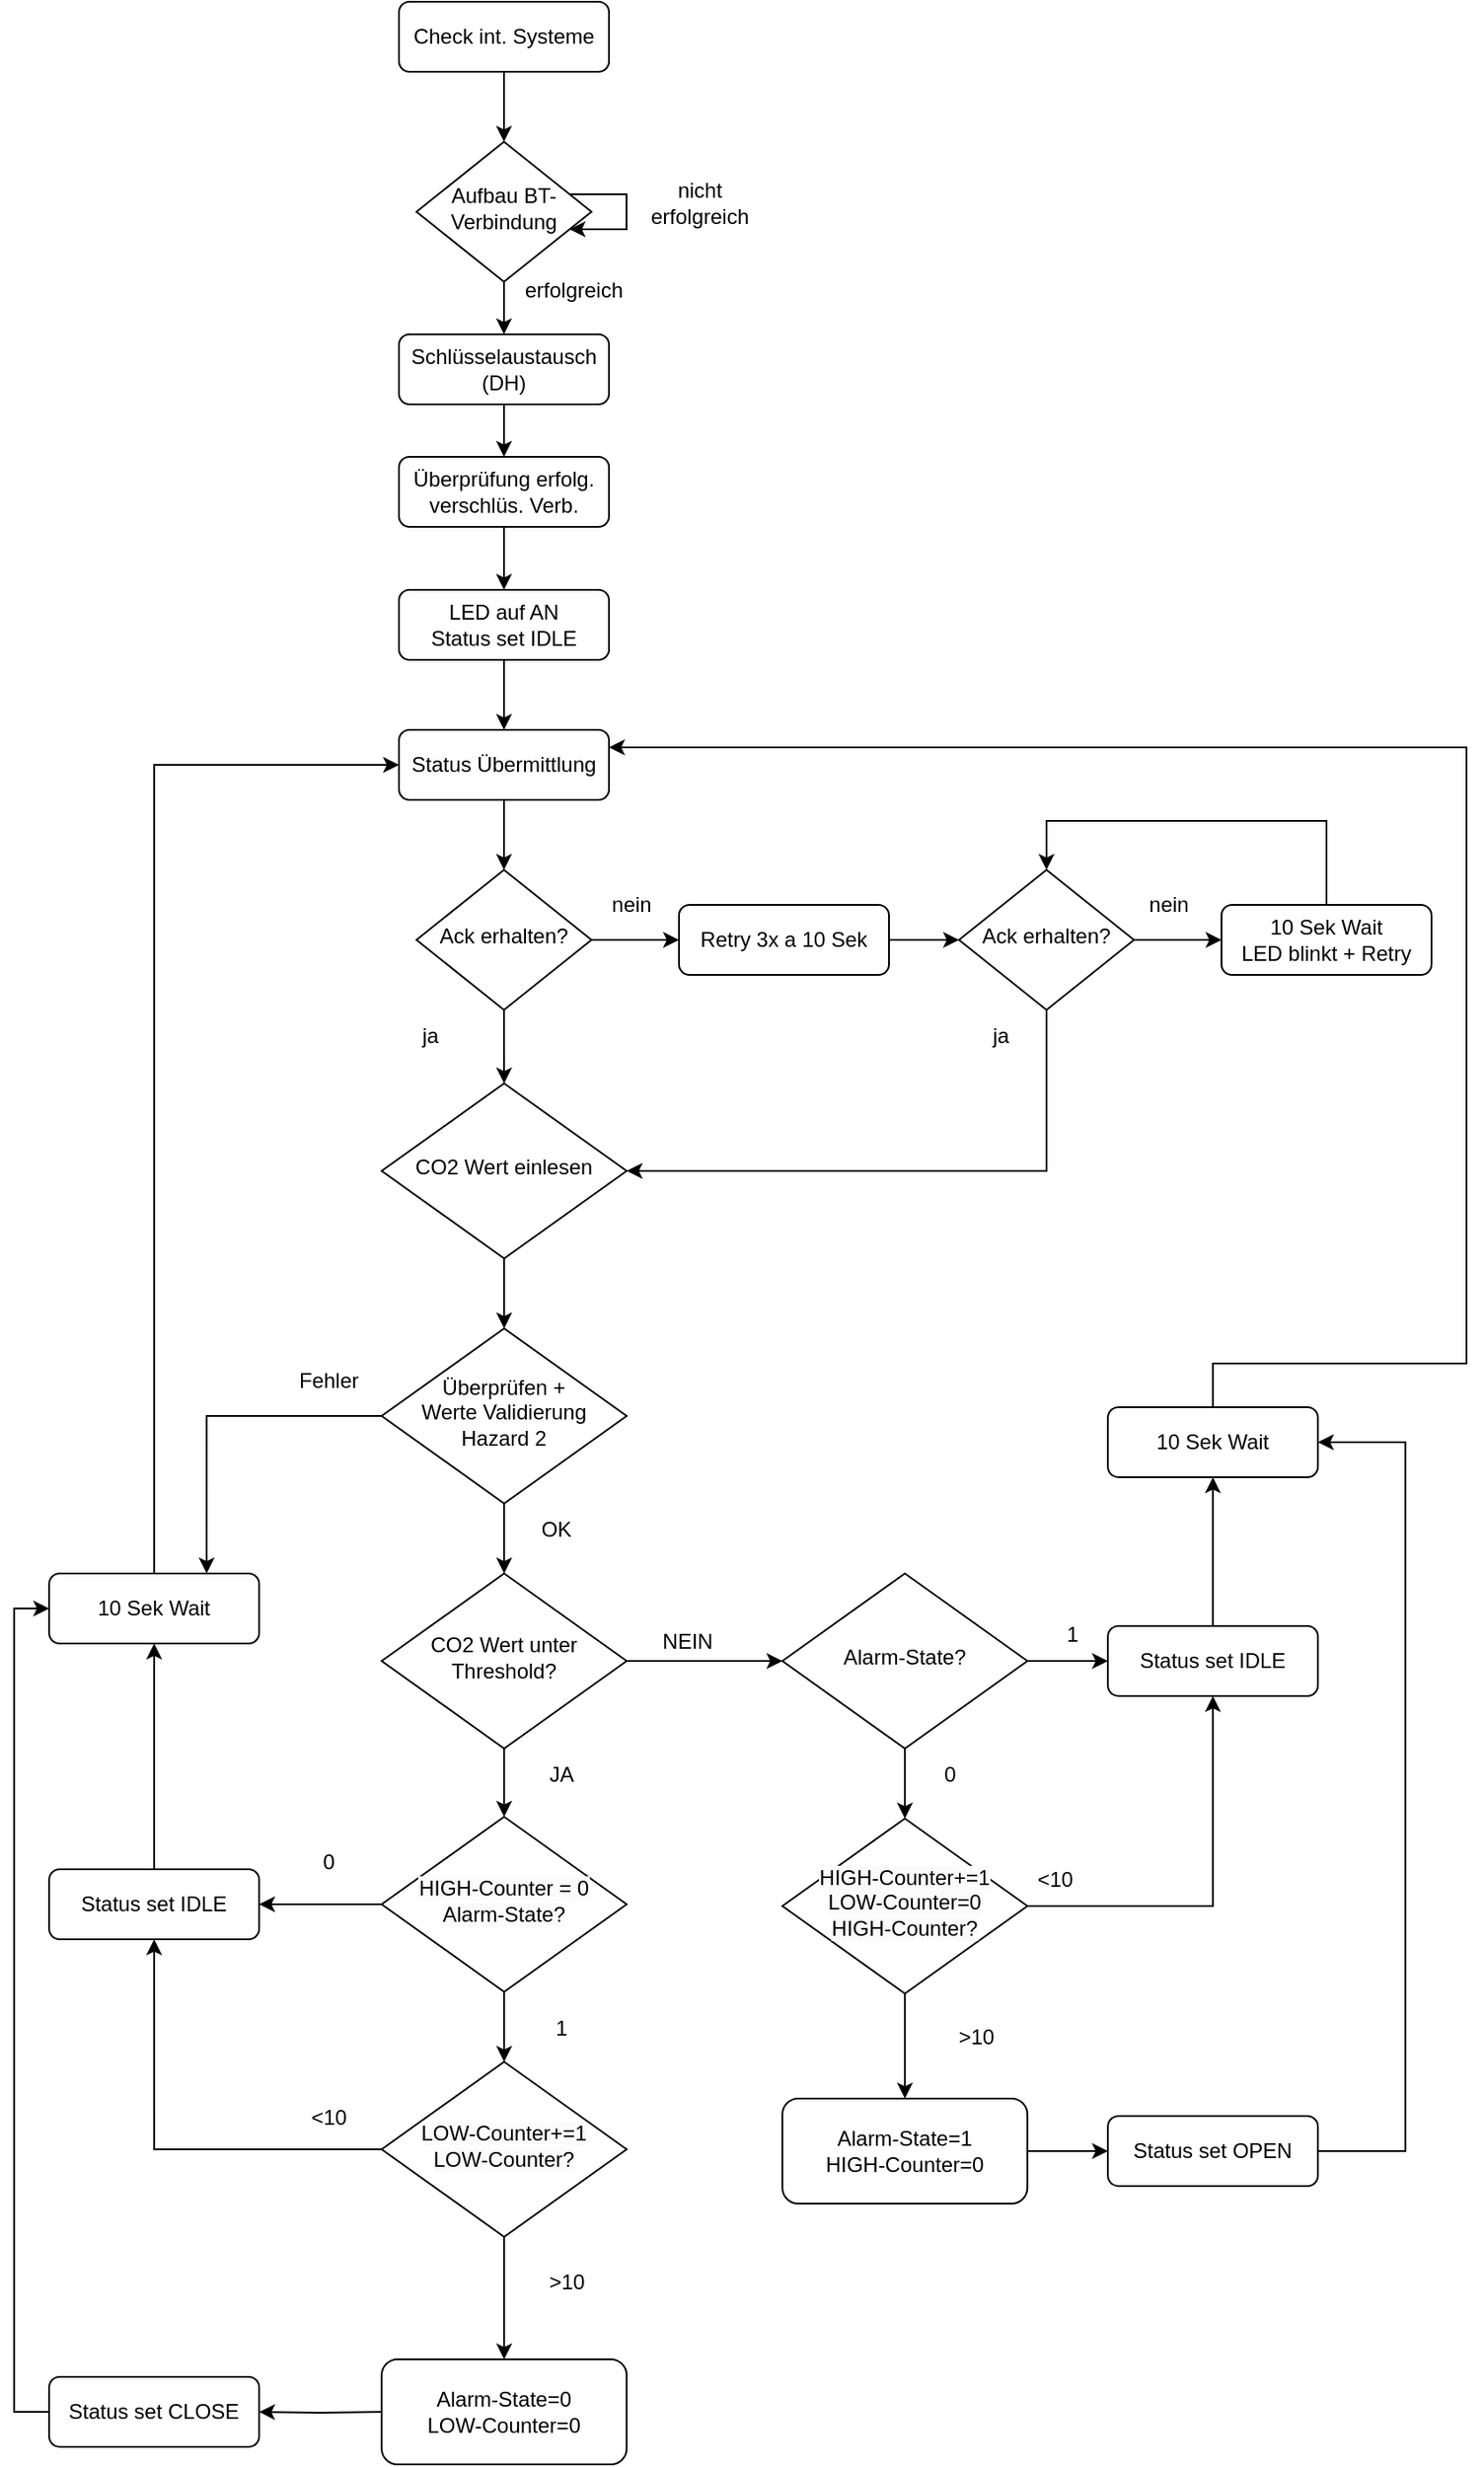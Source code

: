 <mxfile version="24.7.16">
  <diagram id="C5RBs43oDa-KdzZeNtuy" name="Page-1">
    <mxGraphModel dx="3217" dy="2412" grid="1" gridSize="10" guides="1" tooltips="1" connect="1" arrows="1" fold="1" page="1" pageScale="1" pageWidth="827" pageHeight="1169" math="0" shadow="0">
      <root>
        <mxCell id="WIyWlLk6GJQsqaUBKTNV-0" />
        <mxCell id="WIyWlLk6GJQsqaUBKTNV-1" parent="WIyWlLk6GJQsqaUBKTNV-0" />
        <mxCell id="ZAd-6QGFjv7Rye3IVCSr-4" style="edgeStyle=orthogonalEdgeStyle;rounded=0;orthogonalLoop=1;jettySize=auto;html=1;entryX=0.5;entryY=0;entryDx=0;entryDy=0;" parent="WIyWlLk6GJQsqaUBKTNV-1" source="ZAd-6QGFjv7Rye3IVCSr-0" target="ZAd-6QGFjv7Rye3IVCSr-2" edge="1">
          <mxGeometry relative="1" as="geometry" />
        </mxCell>
        <mxCell id="ZAd-6QGFjv7Rye3IVCSr-0" value="Check int. Systeme" style="rounded=1;whiteSpace=wrap;html=1;fontSize=12;glass=0;strokeWidth=1;shadow=0;" parent="WIyWlLk6GJQsqaUBKTNV-1" vertex="1">
          <mxGeometry x="160" y="-78" width="120" height="40" as="geometry" />
        </mxCell>
        <mxCell id="ZAd-6QGFjv7Rye3IVCSr-7" style="edgeStyle=orthogonalEdgeStyle;rounded=0;orthogonalLoop=1;jettySize=auto;html=1;entryX=0.5;entryY=0;entryDx=0;entryDy=0;" parent="WIyWlLk6GJQsqaUBKTNV-1" source="ZAd-6QGFjv7Rye3IVCSr-2" target="ZAd-6QGFjv7Rye3IVCSr-6" edge="1">
          <mxGeometry relative="1" as="geometry" />
        </mxCell>
        <mxCell id="ZAd-6QGFjv7Rye3IVCSr-2" value="Aufbau BT-Verbindung" style="rhombus;whiteSpace=wrap;html=1;shadow=0;fontFamily=Helvetica;fontSize=12;align=center;strokeWidth=1;spacing=6;spacingTop=-4;" parent="WIyWlLk6GJQsqaUBKTNV-1" vertex="1">
          <mxGeometry x="170" y="2" width="100" height="80" as="geometry" />
        </mxCell>
        <mxCell id="ZAd-6QGFjv7Rye3IVCSr-3" style="edgeStyle=orthogonalEdgeStyle;rounded=0;orthogonalLoop=1;jettySize=auto;html=1;" parent="WIyWlLk6GJQsqaUBKTNV-1" source="ZAd-6QGFjv7Rye3IVCSr-2" target="ZAd-6QGFjv7Rye3IVCSr-2" edge="1">
          <mxGeometry relative="1" as="geometry" />
        </mxCell>
        <mxCell id="ZAd-6QGFjv7Rye3IVCSr-5" value="nicht erfolgreich" style="text;html=1;align=center;verticalAlign=middle;whiteSpace=wrap;rounded=0;" parent="WIyWlLk6GJQsqaUBKTNV-1" vertex="1">
          <mxGeometry x="302" y="22" width="60" height="30" as="geometry" />
        </mxCell>
        <mxCell id="ZAd-6QGFjv7Rye3IVCSr-9" style="edgeStyle=orthogonalEdgeStyle;rounded=0;orthogonalLoop=1;jettySize=auto;html=1;entryX=0.5;entryY=0;entryDx=0;entryDy=0;" parent="WIyWlLk6GJQsqaUBKTNV-1" source="ZAd-6QGFjv7Rye3IVCSr-6" target="ZAd-6QGFjv7Rye3IVCSr-8" edge="1">
          <mxGeometry relative="1" as="geometry" />
        </mxCell>
        <mxCell id="ZAd-6QGFjv7Rye3IVCSr-6" value="Schlüsselaustausch (DH)" style="rounded=1;whiteSpace=wrap;html=1;fontSize=12;glass=0;strokeWidth=1;shadow=0;" parent="WIyWlLk6GJQsqaUBKTNV-1" vertex="1">
          <mxGeometry x="160" y="112" width="120" height="40" as="geometry" />
        </mxCell>
        <mxCell id="ZAd-6QGFjv7Rye3IVCSr-8" value="Überprüfung erfolg. verschlüs. Verb." style="rounded=1;whiteSpace=wrap;html=1;fontSize=12;glass=0;strokeWidth=1;shadow=0;" parent="WIyWlLk6GJQsqaUBKTNV-1" vertex="1">
          <mxGeometry x="160" y="182" width="120" height="40" as="geometry" />
        </mxCell>
        <mxCell id="ZAd-6QGFjv7Rye3IVCSr-27" style="edgeStyle=orthogonalEdgeStyle;rounded=0;orthogonalLoop=1;jettySize=auto;html=1;entryX=0.5;entryY=0;entryDx=0;entryDy=0;" parent="WIyWlLk6GJQsqaUBKTNV-1" source="ZAd-6QGFjv7Rye3IVCSr-10" target="ZAd-6QGFjv7Rye3IVCSr-12" edge="1">
          <mxGeometry relative="1" as="geometry" />
        </mxCell>
        <mxCell id="ZAd-6QGFjv7Rye3IVCSr-10" value="LED auf AN&lt;div&gt;Status set IDLE&lt;/div&gt;" style="rounded=1;whiteSpace=wrap;html=1;fontSize=12;glass=0;strokeWidth=1;shadow=0;" parent="WIyWlLk6GJQsqaUBKTNV-1" vertex="1">
          <mxGeometry x="160" y="258" width="120" height="40" as="geometry" />
        </mxCell>
        <mxCell id="ZAd-6QGFjv7Rye3IVCSr-16" style="edgeStyle=orthogonalEdgeStyle;rounded=0;orthogonalLoop=1;jettySize=auto;html=1;entryX=0.5;entryY=0;entryDx=0;entryDy=0;" parent="WIyWlLk6GJQsqaUBKTNV-1" source="ZAd-6QGFjv7Rye3IVCSr-12" target="ZAd-6QGFjv7Rye3IVCSr-15" edge="1">
          <mxGeometry relative="1" as="geometry" />
        </mxCell>
        <mxCell id="ZAd-6QGFjv7Rye3IVCSr-12" value="Status Übermittlung" style="rounded=1;whiteSpace=wrap;html=1;fontSize=12;glass=0;strokeWidth=1;shadow=0;" parent="WIyWlLk6GJQsqaUBKTNV-1" vertex="1">
          <mxGeometry x="160" y="338" width="120" height="40" as="geometry" />
        </mxCell>
        <mxCell id="ZAd-6QGFjv7Rye3IVCSr-19" style="edgeStyle=orthogonalEdgeStyle;rounded=0;orthogonalLoop=1;jettySize=auto;html=1;entryX=0;entryY=0.5;entryDx=0;entryDy=0;" parent="WIyWlLk6GJQsqaUBKTNV-1" source="ZAd-6QGFjv7Rye3IVCSr-15" target="ZAd-6QGFjv7Rye3IVCSr-21" edge="1">
          <mxGeometry relative="1" as="geometry">
            <mxPoint x="320" y="458" as="targetPoint" />
          </mxGeometry>
        </mxCell>
        <mxCell id="ZStzPt_jmqe4mK9C0tq1-114" style="edgeStyle=orthogonalEdgeStyle;rounded=0;orthogonalLoop=1;jettySize=auto;html=1;entryX=0.5;entryY=0;entryDx=0;entryDy=0;" parent="WIyWlLk6GJQsqaUBKTNV-1" source="ZAd-6QGFjv7Rye3IVCSr-15" target="ZStzPt_jmqe4mK9C0tq1-98" edge="1">
          <mxGeometry relative="1" as="geometry" />
        </mxCell>
        <mxCell id="ZAd-6QGFjv7Rye3IVCSr-15" value="Ack erhalten?" style="rhombus;whiteSpace=wrap;html=1;shadow=0;fontFamily=Helvetica;fontSize=12;align=center;strokeWidth=1;spacing=6;spacingTop=-4;" parent="WIyWlLk6GJQsqaUBKTNV-1" vertex="1">
          <mxGeometry x="170" y="418" width="100" height="80" as="geometry" />
        </mxCell>
        <mxCell id="ZAd-6QGFjv7Rye3IVCSr-18" value="ja" style="text;html=1;align=center;verticalAlign=middle;whiteSpace=wrap;rounded=0;" parent="WIyWlLk6GJQsqaUBKTNV-1" vertex="1">
          <mxGeometry x="148" y="498" width="60" height="30" as="geometry" />
        </mxCell>
        <mxCell id="ZAd-6QGFjv7Rye3IVCSr-20" value="nein" style="text;html=1;align=center;verticalAlign=middle;whiteSpace=wrap;rounded=0;" parent="WIyWlLk6GJQsqaUBKTNV-1" vertex="1">
          <mxGeometry x="263" y="423" width="60" height="30" as="geometry" />
        </mxCell>
        <mxCell id="ZAd-6QGFjv7Rye3IVCSr-23" style="edgeStyle=orthogonalEdgeStyle;rounded=0;orthogonalLoop=1;jettySize=auto;html=1;entryX=0;entryY=0.5;entryDx=0;entryDy=0;" parent="WIyWlLk6GJQsqaUBKTNV-1" source="ZAd-6QGFjv7Rye3IVCSr-21" target="ZAd-6QGFjv7Rye3IVCSr-22" edge="1">
          <mxGeometry relative="1" as="geometry" />
        </mxCell>
        <mxCell id="ZAd-6QGFjv7Rye3IVCSr-21" value="Retry 3x a 10 Sek" style="rounded=1;whiteSpace=wrap;html=1;fontSize=12;glass=0;strokeWidth=1;shadow=0;" parent="WIyWlLk6GJQsqaUBKTNV-1" vertex="1">
          <mxGeometry x="320" y="438" width="120" height="40" as="geometry" />
        </mxCell>
        <mxCell id="ZAd-6QGFjv7Rye3IVCSr-30" style="edgeStyle=orthogonalEdgeStyle;rounded=0;orthogonalLoop=1;jettySize=auto;html=1;entryX=0;entryY=0.5;entryDx=0;entryDy=0;" parent="WIyWlLk6GJQsqaUBKTNV-1" source="ZAd-6QGFjv7Rye3IVCSr-22" target="ZAd-6QGFjv7Rye3IVCSr-29" edge="1">
          <mxGeometry relative="1" as="geometry" />
        </mxCell>
        <mxCell id="ZStzPt_jmqe4mK9C0tq1-121" style="edgeStyle=orthogonalEdgeStyle;rounded=0;orthogonalLoop=1;jettySize=auto;html=1;entryX=1;entryY=0.5;entryDx=0;entryDy=0;" parent="WIyWlLk6GJQsqaUBKTNV-1" source="ZAd-6QGFjv7Rye3IVCSr-22" target="ZStzPt_jmqe4mK9C0tq1-98" edge="1">
          <mxGeometry relative="1" as="geometry">
            <Array as="points">
              <mxPoint x="530" y="590" />
            </Array>
          </mxGeometry>
        </mxCell>
        <mxCell id="ZAd-6QGFjv7Rye3IVCSr-22" value="Ack erhalten?" style="rhombus;whiteSpace=wrap;html=1;shadow=0;fontFamily=Helvetica;fontSize=12;align=center;strokeWidth=1;spacing=6;spacingTop=-4;" parent="WIyWlLk6GJQsqaUBKTNV-1" vertex="1">
          <mxGeometry x="480" y="418" width="100" height="80" as="geometry" />
        </mxCell>
        <mxCell id="ZAd-6QGFjv7Rye3IVCSr-33" style="edgeStyle=orthogonalEdgeStyle;rounded=0;orthogonalLoop=1;jettySize=auto;html=1;entryX=0.5;entryY=0;entryDx=0;entryDy=0;exitX=0.5;exitY=0;exitDx=0;exitDy=0;" parent="WIyWlLk6GJQsqaUBKTNV-1" source="ZAd-6QGFjv7Rye3IVCSr-29" target="ZAd-6QGFjv7Rye3IVCSr-22" edge="1">
          <mxGeometry relative="1" as="geometry">
            <Array as="points">
              <mxPoint x="690" y="390" />
              <mxPoint x="530" y="390" />
            </Array>
          </mxGeometry>
        </mxCell>
        <mxCell id="ZAd-6QGFjv7Rye3IVCSr-29" value="10 Sek Wait&lt;br&gt;LED blin&lt;span style=&quot;background-color: initial;&quot;&gt;kt + Retry&lt;/span&gt;" style="rounded=1;whiteSpace=wrap;html=1;fontSize=12;glass=0;strokeWidth=1;shadow=0;" parent="WIyWlLk6GJQsqaUBKTNV-1" vertex="1">
          <mxGeometry x="630" y="438" width="120" height="40" as="geometry" />
        </mxCell>
        <mxCell id="ZAd-6QGFjv7Rye3IVCSr-31" value="nein" style="text;html=1;align=center;verticalAlign=middle;whiteSpace=wrap;rounded=0;" parent="WIyWlLk6GJQsqaUBKTNV-1" vertex="1">
          <mxGeometry x="570" y="423" width="60" height="30" as="geometry" />
        </mxCell>
        <mxCell id="ZAd-6QGFjv7Rye3IVCSr-32" value="ja" style="text;html=1;align=center;verticalAlign=middle;whiteSpace=wrap;rounded=0;" parent="WIyWlLk6GJQsqaUBKTNV-1" vertex="1">
          <mxGeometry x="474" y="498" width="60" height="30" as="geometry" />
        </mxCell>
        <mxCell id="ZAd-6QGFjv7Rye3IVCSr-34" value="erfolgreich" style="text;html=1;align=center;verticalAlign=middle;whiteSpace=wrap;rounded=0;" parent="WIyWlLk6GJQsqaUBKTNV-1" vertex="1">
          <mxGeometry x="230" y="72" width="60" height="30" as="geometry" />
        </mxCell>
        <mxCell id="0V_6ufcK63HUyqijZQsY-9" style="edgeStyle=orthogonalEdgeStyle;rounded=0;orthogonalLoop=1;jettySize=auto;html=1;entryX=0.5;entryY=0;entryDx=0;entryDy=0;" parent="WIyWlLk6GJQsqaUBKTNV-1" target="ZAd-6QGFjv7Rye3IVCSr-10" edge="1">
          <mxGeometry relative="1" as="geometry">
            <mxPoint x="220.0" y="222.0" as="sourcePoint" />
          </mxGeometry>
        </mxCell>
        <mxCell id="ZStzPt_jmqe4mK9C0tq1-54" style="edgeStyle=orthogonalEdgeStyle;rounded=0;orthogonalLoop=1;jettySize=auto;html=1;entryX=0.75;entryY=0;entryDx=0;entryDy=0;" parent="WIyWlLk6GJQsqaUBKTNV-1" source="ZStzPt_jmqe4mK9C0tq1-56" target="ZStzPt_jmqe4mK9C0tq1-62" edge="1">
          <mxGeometry relative="1" as="geometry" />
        </mxCell>
        <mxCell id="ZStzPt_jmqe4mK9C0tq1-55" style="edgeStyle=orthogonalEdgeStyle;rounded=0;orthogonalLoop=1;jettySize=auto;html=1;entryX=0.5;entryY=0;entryDx=0;entryDy=0;" parent="WIyWlLk6GJQsqaUBKTNV-1" source="ZStzPt_jmqe4mK9C0tq1-56" target="ZStzPt_jmqe4mK9C0tq1-91" edge="1">
          <mxGeometry relative="1" as="geometry" />
        </mxCell>
        <mxCell id="ZStzPt_jmqe4mK9C0tq1-56" value="Überprüfen + &lt;br&gt;Werte Validierung&lt;br&gt;Hazard 2" style="rhombus;whiteSpace=wrap;html=1;shadow=0;fontFamily=Helvetica;fontSize=12;align=center;strokeWidth=1;spacing=6;spacingTop=-4;" parent="WIyWlLk6GJQsqaUBKTNV-1" vertex="1">
          <mxGeometry x="150.09" y="680" width="140" height="100" as="geometry" />
        </mxCell>
        <mxCell id="ZStzPt_jmqe4mK9C0tq1-57" value="OK" style="text;html=1;align=center;verticalAlign=middle;whiteSpace=wrap;rounded=0;" parent="WIyWlLk6GJQsqaUBKTNV-1" vertex="1">
          <mxGeometry x="220.09" y="780" width="60" height="30" as="geometry" />
        </mxCell>
        <mxCell id="ZStzPt_jmqe4mK9C0tq1-59" style="edgeStyle=orthogonalEdgeStyle;rounded=0;orthogonalLoop=1;jettySize=auto;html=1;entryX=0.5;entryY=0;entryDx=0;entryDy=0;" parent="WIyWlLk6GJQsqaUBKTNV-1" source="ZStzPt_jmqe4mK9C0tq1-60" target="ZStzPt_jmqe4mK9C0tq1-67" edge="1">
          <mxGeometry relative="1" as="geometry" />
        </mxCell>
        <mxCell id="ZStzPt_jmqe4mK9C0tq1-108" style="edgeStyle=orthogonalEdgeStyle;rounded=0;orthogonalLoop=1;jettySize=auto;html=1;entryX=1;entryY=0.5;entryDx=0;entryDy=0;" parent="WIyWlLk6GJQsqaUBKTNV-1" source="ZStzPt_jmqe4mK9C0tq1-60" target="ZStzPt_jmqe4mK9C0tq1-107" edge="1">
          <mxGeometry relative="1" as="geometry" />
        </mxCell>
        <mxCell id="ZStzPt_jmqe4mK9C0tq1-60" value="&lt;span style=&quot;color: rgb(0, 0, 0); font-family: Helvetica; font-size: 12px; font-style: normal; font-variant-ligatures: normal; font-variant-caps: normal; font-weight: 400; letter-spacing: normal; orphans: 2; text-align: center; text-indent: 0px; text-transform: none; widows: 2; word-spacing: 0px; -webkit-text-stroke-width: 0px; white-space: normal; background-color: rgb(251, 251, 251); text-decoration-thickness: initial; text-decoration-style: initial; text-decoration-color: initial; display: inline !important; float: none;&quot;&gt;HIGH-Counter = 0&lt;br&gt;Alarm-State?&lt;/span&gt;" style="rhombus;whiteSpace=wrap;html=1;shadow=0;fontFamily=Helvetica;fontSize=12;align=center;strokeWidth=1;spacing=6;spacingTop=-4;" parent="WIyWlLk6GJQsqaUBKTNV-1" vertex="1">
          <mxGeometry x="150.09" y="959" width="140" height="100" as="geometry" />
        </mxCell>
        <mxCell id="ZStzPt_jmqe4mK9C0tq1-117" style="edgeStyle=orthogonalEdgeStyle;rounded=0;orthogonalLoop=1;jettySize=auto;html=1;entryX=0;entryY=0.5;entryDx=0;entryDy=0;" parent="WIyWlLk6GJQsqaUBKTNV-1" source="ZStzPt_jmqe4mK9C0tq1-62" target="ZAd-6QGFjv7Rye3IVCSr-12" edge="1">
          <mxGeometry relative="1" as="geometry">
            <Array as="points">
              <mxPoint x="20" y="358" />
            </Array>
          </mxGeometry>
        </mxCell>
        <mxCell id="ZStzPt_jmqe4mK9C0tq1-62" value="10 Sek Wait" style="rounded=1;whiteSpace=wrap;html=1;fontSize=12;glass=0;strokeWidth=1;shadow=0;" parent="WIyWlLk6GJQsqaUBKTNV-1" vertex="1">
          <mxGeometry x="-39.91" y="820" width="120" height="40" as="geometry" />
        </mxCell>
        <mxCell id="ZStzPt_jmqe4mK9C0tq1-63" value="0" style="text;html=1;align=center;verticalAlign=middle;whiteSpace=wrap;rounded=0;" parent="WIyWlLk6GJQsqaUBKTNV-1" vertex="1">
          <mxGeometry x="90.09" y="970" width="60" height="30" as="geometry" />
        </mxCell>
        <mxCell id="ZStzPt_jmqe4mK9C0tq1-64" value="1" style="text;html=1;align=center;verticalAlign=middle;whiteSpace=wrap;rounded=0;" parent="WIyWlLk6GJQsqaUBKTNV-1" vertex="1">
          <mxGeometry x="223.09" y="1065" width="60" height="30" as="geometry" />
        </mxCell>
        <mxCell id="ZStzPt_jmqe4mK9C0tq1-66" style="edgeStyle=orthogonalEdgeStyle;rounded=0;orthogonalLoop=1;jettySize=auto;html=1;entryX=0.5;entryY=0;entryDx=0;entryDy=0;" parent="WIyWlLk6GJQsqaUBKTNV-1" source="ZStzPt_jmqe4mK9C0tq1-67" target="ZStzPt_jmqe4mK9C0tq1-70" edge="1">
          <mxGeometry relative="1" as="geometry">
            <mxPoint x="220.09" y="1269" as="targetPoint" />
          </mxGeometry>
        </mxCell>
        <mxCell id="ZStzPt_jmqe4mK9C0tq1-110" style="edgeStyle=orthogonalEdgeStyle;rounded=0;orthogonalLoop=1;jettySize=auto;html=1;entryX=0.5;entryY=1;entryDx=0;entryDy=0;" parent="WIyWlLk6GJQsqaUBKTNV-1" source="ZStzPt_jmqe4mK9C0tq1-67" target="ZStzPt_jmqe4mK9C0tq1-107" edge="1">
          <mxGeometry relative="1" as="geometry" />
        </mxCell>
        <mxCell id="ZStzPt_jmqe4mK9C0tq1-67" value="&lt;span style=&quot;color: rgb(0, 0, 0); font-family: Helvetica; font-size: 12px; font-style: normal; font-variant-ligatures: normal; font-variant-caps: normal; font-weight: 400; letter-spacing: normal; orphans: 2; text-align: center; text-indent: 0px; text-transform: none; widows: 2; word-spacing: 0px; -webkit-text-stroke-width: 0px; white-space: normal; background-color: rgb(251, 251, 251); text-decoration-thickness: initial; text-decoration-style: initial; text-decoration-color: initial; display: inline !important; float: none;&quot;&gt;LOW-Counter+=1&lt;/span&gt;&lt;div&gt;&lt;span style=&quot;color: rgb(0, 0, 0); font-family: Helvetica; font-size: 12px; font-style: normal; font-variant-ligatures: normal; font-variant-caps: normal; font-weight: 400; letter-spacing: normal; orphans: 2; text-align: center; text-indent: 0px; text-transform: none; widows: 2; word-spacing: 0px; -webkit-text-stroke-width: 0px; white-space: normal; background-color: rgb(251, 251, 251); text-decoration-thickness: initial; text-decoration-style: initial; text-decoration-color: initial; display: inline !important; float: none;&quot;&gt;LOW-Counter?&lt;br&gt;&lt;/span&gt;&lt;/div&gt;" style="rhombus;whiteSpace=wrap;html=1;shadow=0;fontFamily=Helvetica;fontSize=12;align=center;strokeWidth=1;spacing=6;spacingTop=-4;" parent="WIyWlLk6GJQsqaUBKTNV-1" vertex="1">
          <mxGeometry x="150.09" y="1099" width="140" height="100" as="geometry" />
        </mxCell>
        <mxCell id="ZStzPt_jmqe4mK9C0tq1-68" value="&amp;lt;10" style="text;html=1;align=center;verticalAlign=middle;whiteSpace=wrap;rounded=0;" parent="WIyWlLk6GJQsqaUBKTNV-1" vertex="1">
          <mxGeometry x="90.09" y="1116" width="60" height="30" as="geometry" />
        </mxCell>
        <mxCell id="ZStzPt_jmqe4mK9C0tq1-94" style="edgeStyle=orthogonalEdgeStyle;rounded=0;orthogonalLoop=1;jettySize=auto;html=1;entryX=1;entryY=0.5;entryDx=0;entryDy=0;" parent="WIyWlLk6GJQsqaUBKTNV-1" target="ZStzPt_jmqe4mK9C0tq1-95" edge="1">
          <mxGeometry relative="1" as="geometry">
            <mxPoint x="110.09" y="1299" as="targetPoint" />
            <mxPoint x="150.09" y="1299" as="sourcePoint" />
          </mxGeometry>
        </mxCell>
        <mxCell id="ZStzPt_jmqe4mK9C0tq1-70" value="Alarm-State=0&lt;br&gt;LOW-Counter=0" style="rounded=1;whiteSpace=wrap;html=1;fontSize=12;glass=0;strokeWidth=1;shadow=0;" parent="WIyWlLk6GJQsqaUBKTNV-1" vertex="1">
          <mxGeometry x="150.09" y="1269" width="140" height="60" as="geometry" />
        </mxCell>
        <mxCell id="ZStzPt_jmqe4mK9C0tq1-74" value="Fehler" style="text;html=1;align=center;verticalAlign=middle;whiteSpace=wrap;rounded=0;" parent="WIyWlLk6GJQsqaUBKTNV-1" vertex="1">
          <mxGeometry x="90.09" y="695" width="60" height="30" as="geometry" />
        </mxCell>
        <mxCell id="ZStzPt_jmqe4mK9C0tq1-76" style="edgeStyle=orthogonalEdgeStyle;rounded=0;orthogonalLoop=1;jettySize=auto;html=1;entryX=0.5;entryY=0;entryDx=0;entryDy=0;" parent="WIyWlLk6GJQsqaUBKTNV-1" source="ZStzPt_jmqe4mK9C0tq1-78" target="ZStzPt_jmqe4mK9C0tq1-82" edge="1">
          <mxGeometry relative="1" as="geometry" />
        </mxCell>
        <mxCell id="ZStzPt_jmqe4mK9C0tq1-77" style="edgeStyle=orthogonalEdgeStyle;rounded=0;orthogonalLoop=1;jettySize=auto;html=1;entryX=0;entryY=0.5;entryDx=0;entryDy=0;" parent="WIyWlLk6GJQsqaUBKTNV-1" source="ZStzPt_jmqe4mK9C0tq1-78" target="ZStzPt_jmqe4mK9C0tq1-111" edge="1">
          <mxGeometry relative="1" as="geometry" />
        </mxCell>
        <mxCell id="ZStzPt_jmqe4mK9C0tq1-78" value="Alarm-State?" style="rhombus;whiteSpace=wrap;html=1;shadow=0;fontFamily=Helvetica;fontSize=12;align=center;strokeWidth=1;spacing=6;spacingTop=-4;" parent="WIyWlLk6GJQsqaUBKTNV-1" vertex="1">
          <mxGeometry x="379.09" y="820" width="140" height="100" as="geometry" />
        </mxCell>
        <mxCell id="ZStzPt_jmqe4mK9C0tq1-79" value="1" style="text;html=1;align=center;verticalAlign=middle;whiteSpace=wrap;rounded=0;" parent="WIyWlLk6GJQsqaUBKTNV-1" vertex="1">
          <mxGeometry x="515.09" y="840" width="60" height="30" as="geometry" />
        </mxCell>
        <mxCell id="ZStzPt_jmqe4mK9C0tq1-80" style="edgeStyle=orthogonalEdgeStyle;rounded=0;orthogonalLoop=1;jettySize=auto;html=1;entryX=0.5;entryY=1;entryDx=0;entryDy=0;" parent="WIyWlLk6GJQsqaUBKTNV-1" source="ZStzPt_jmqe4mK9C0tq1-111" target="ZStzPt_jmqe4mK9C0tq1-84" edge="1">
          <mxGeometry relative="1" as="geometry" />
        </mxCell>
        <mxCell id="ZStzPt_jmqe4mK9C0tq1-81" style="edgeStyle=orthogonalEdgeStyle;rounded=0;orthogonalLoop=1;jettySize=auto;html=1;entryX=0.5;entryY=0;entryDx=0;entryDy=0;" parent="WIyWlLk6GJQsqaUBKTNV-1" source="ZStzPt_jmqe4mK9C0tq1-82" target="ZStzPt_jmqe4mK9C0tq1-87" edge="1">
          <mxGeometry relative="1" as="geometry" />
        </mxCell>
        <mxCell id="ZStzPt_jmqe4mK9C0tq1-113" style="edgeStyle=orthogonalEdgeStyle;rounded=0;orthogonalLoop=1;jettySize=auto;html=1;entryX=0.5;entryY=1;entryDx=0;entryDy=0;" parent="WIyWlLk6GJQsqaUBKTNV-1" source="ZStzPt_jmqe4mK9C0tq1-82" target="ZStzPt_jmqe4mK9C0tq1-111" edge="1">
          <mxGeometry relative="1" as="geometry" />
        </mxCell>
        <mxCell id="ZStzPt_jmqe4mK9C0tq1-82" value="&lt;span style=&quot;color: rgb(0, 0, 0); font-family: Helvetica; font-size: 12px; font-style: normal; font-variant-ligatures: normal; font-variant-caps: normal; font-weight: 400; letter-spacing: normal; orphans: 2; text-align: center; text-indent: 0px; text-transform: none; widows: 2; word-spacing: 0px; -webkit-text-stroke-width: 0px; white-space: normal; background-color: rgb(251, 251, 251); text-decoration-thickness: initial; text-decoration-style: initial; text-decoration-color: initial; display: inline !important; float: none;&quot;&gt;HIGH-Counter+=1&lt;/span&gt;&lt;div&gt;&lt;span style=&quot;color: rgb(0, 0, 0); font-family: Helvetica; font-size: 12px; font-style: normal; font-variant-ligatures: normal; font-variant-caps: normal; font-weight: 400; letter-spacing: normal; orphans: 2; text-align: center; text-indent: 0px; text-transform: none; widows: 2; word-spacing: 0px; -webkit-text-stroke-width: 0px; white-space: normal; background-color: rgb(251, 251, 251); text-decoration-thickness: initial; text-decoration-style: initial; text-decoration-color: initial; display: inline !important; float: none;&quot;&gt;LOW-Counter=0&lt;/span&gt;&lt;/div&gt;&lt;div&gt;&lt;span style=&quot;color: rgb(0, 0, 0); font-family: Helvetica; font-size: 12px; font-style: normal; font-variant-ligatures: normal; font-variant-caps: normal; font-weight: 400; letter-spacing: normal; orphans: 2; text-align: center; text-indent: 0px; text-transform: none; widows: 2; word-spacing: 0px; -webkit-text-stroke-width: 0px; white-space: normal; background-color: rgb(251, 251, 251); text-decoration-thickness: initial; text-decoration-style: initial; text-decoration-color: initial; display: inline !important; float: none;&quot;&gt;HIGH-Counter?&lt;/span&gt;&lt;/div&gt;" style="rhombus;whiteSpace=wrap;html=1;shadow=0;fontFamily=Helvetica;fontSize=12;align=center;strokeWidth=1;spacing=6;spacingTop=-4;" parent="WIyWlLk6GJQsqaUBKTNV-1" vertex="1">
          <mxGeometry x="379.09" y="960" width="140" height="100" as="geometry" />
        </mxCell>
        <mxCell id="ZStzPt_jmqe4mK9C0tq1-83" value="0" style="text;html=1;align=center;verticalAlign=middle;whiteSpace=wrap;rounded=0;" parent="WIyWlLk6GJQsqaUBKTNV-1" vertex="1">
          <mxGeometry x="445.09" y="920" width="60" height="30" as="geometry" />
        </mxCell>
        <mxCell id="ZStzPt_jmqe4mK9C0tq1-118" style="edgeStyle=orthogonalEdgeStyle;rounded=0;orthogonalLoop=1;jettySize=auto;html=1;entryX=1;entryY=0.25;entryDx=0;entryDy=0;" parent="WIyWlLk6GJQsqaUBKTNV-1" source="ZStzPt_jmqe4mK9C0tq1-84" target="ZAd-6QGFjv7Rye3IVCSr-12" edge="1">
          <mxGeometry relative="1" as="geometry">
            <Array as="points">
              <mxPoint x="625" y="700" />
              <mxPoint x="770" y="700" />
              <mxPoint x="770" y="348" />
            </Array>
          </mxGeometry>
        </mxCell>
        <mxCell id="ZStzPt_jmqe4mK9C0tq1-84" value="10 Sek Wait" style="rounded=1;whiteSpace=wrap;html=1;fontSize=12;glass=0;strokeWidth=1;shadow=0;" parent="WIyWlLk6GJQsqaUBKTNV-1" vertex="1">
          <mxGeometry x="565.09" y="725" width="120" height="40" as="geometry" />
        </mxCell>
        <mxCell id="ZStzPt_jmqe4mK9C0tq1-85" value="&amp;lt;10" style="text;html=1;align=center;verticalAlign=middle;whiteSpace=wrap;rounded=0;" parent="WIyWlLk6GJQsqaUBKTNV-1" vertex="1">
          <mxGeometry x="505.09" y="980" width="60" height="30" as="geometry" />
        </mxCell>
        <mxCell id="ZStzPt_jmqe4mK9C0tq1-103" style="edgeStyle=orthogonalEdgeStyle;rounded=0;orthogonalLoop=1;jettySize=auto;html=1;entryX=0;entryY=0.5;entryDx=0;entryDy=0;" parent="WIyWlLk6GJQsqaUBKTNV-1" source="ZStzPt_jmqe4mK9C0tq1-87" target="ZStzPt_jmqe4mK9C0tq1-102" edge="1">
          <mxGeometry relative="1" as="geometry" />
        </mxCell>
        <mxCell id="ZStzPt_jmqe4mK9C0tq1-87" value="Alarm-State=1&lt;br&gt;HIGH-Counter=0" style="rounded=1;whiteSpace=wrap;html=1;fontSize=12;glass=0;strokeWidth=1;shadow=0;" parent="WIyWlLk6GJQsqaUBKTNV-1" vertex="1">
          <mxGeometry x="379.09" y="1120" width="140" height="60" as="geometry" />
        </mxCell>
        <mxCell id="ZStzPt_jmqe4mK9C0tq1-88" value="&amp;gt;10" style="text;html=1;align=center;verticalAlign=middle;whiteSpace=wrap;rounded=0;" parent="WIyWlLk6GJQsqaUBKTNV-1" vertex="1">
          <mxGeometry x="460.09" y="1070" width="60" height="30" as="geometry" />
        </mxCell>
        <mxCell id="ZStzPt_jmqe4mK9C0tq1-89" style="edgeStyle=orthogonalEdgeStyle;rounded=0;orthogonalLoop=1;jettySize=auto;html=1;entryX=0.5;entryY=0;entryDx=0;entryDy=0;" parent="WIyWlLk6GJQsqaUBKTNV-1" source="ZStzPt_jmqe4mK9C0tq1-91" target="ZStzPt_jmqe4mK9C0tq1-60" edge="1">
          <mxGeometry relative="1" as="geometry" />
        </mxCell>
        <mxCell id="ZStzPt_jmqe4mK9C0tq1-90" style="edgeStyle=orthogonalEdgeStyle;rounded=0;orthogonalLoop=1;jettySize=auto;html=1;entryX=0;entryY=0.5;entryDx=0;entryDy=0;" parent="WIyWlLk6GJQsqaUBKTNV-1" source="ZStzPt_jmqe4mK9C0tq1-91" target="ZStzPt_jmqe4mK9C0tq1-78" edge="1">
          <mxGeometry relative="1" as="geometry" />
        </mxCell>
        <mxCell id="ZStzPt_jmqe4mK9C0tq1-91" value="CO2 Wert unter&lt;div&gt;Threshold?&lt;/div&gt;" style="rhombus;whiteSpace=wrap;html=1;shadow=0;fontFamily=Helvetica;fontSize=12;align=center;strokeWidth=1;spacing=6;spacingTop=-4;" parent="WIyWlLk6GJQsqaUBKTNV-1" vertex="1">
          <mxGeometry x="150.09" y="820" width="140" height="100" as="geometry" />
        </mxCell>
        <mxCell id="ZStzPt_jmqe4mK9C0tq1-92" value="JA" style="text;html=1;align=center;verticalAlign=middle;whiteSpace=wrap;rounded=0;" parent="WIyWlLk6GJQsqaUBKTNV-1" vertex="1">
          <mxGeometry x="223.09" y="920" width="60" height="30" as="geometry" />
        </mxCell>
        <mxCell id="ZStzPt_jmqe4mK9C0tq1-93" value="NEIN" style="text;html=1;align=center;verticalAlign=middle;whiteSpace=wrap;rounded=0;" parent="WIyWlLk6GJQsqaUBKTNV-1" vertex="1">
          <mxGeometry x="295.09" y="844" width="60" height="30" as="geometry" />
        </mxCell>
        <mxCell id="ZStzPt_jmqe4mK9C0tq1-96" style="edgeStyle=orthogonalEdgeStyle;rounded=0;orthogonalLoop=1;jettySize=auto;html=1;entryX=0;entryY=0.5;entryDx=0;entryDy=0;" parent="WIyWlLk6GJQsqaUBKTNV-1" source="ZStzPt_jmqe4mK9C0tq1-95" target="ZStzPt_jmqe4mK9C0tq1-62" edge="1">
          <mxGeometry relative="1" as="geometry">
            <Array as="points">
              <mxPoint x="-59.91" y="1299" />
              <mxPoint x="-59.91" y="840" />
            </Array>
          </mxGeometry>
        </mxCell>
        <mxCell id="ZStzPt_jmqe4mK9C0tq1-95" value="Status set CLOSE" style="rounded=1;whiteSpace=wrap;html=1;fontSize=12;glass=0;strokeWidth=1;shadow=0;" parent="WIyWlLk6GJQsqaUBKTNV-1" vertex="1">
          <mxGeometry x="-39.91" y="1279" width="120" height="40" as="geometry" />
        </mxCell>
        <mxCell id="ZStzPt_jmqe4mK9C0tq1-100" style="edgeStyle=orthogonalEdgeStyle;rounded=0;orthogonalLoop=1;jettySize=auto;html=1;entryX=0.5;entryY=0;entryDx=0;entryDy=0;" parent="WIyWlLk6GJQsqaUBKTNV-1" source="ZStzPt_jmqe4mK9C0tq1-98" target="ZStzPt_jmqe4mK9C0tq1-56" edge="1">
          <mxGeometry relative="1" as="geometry" />
        </mxCell>
        <mxCell id="ZStzPt_jmqe4mK9C0tq1-98" value="CO2 Wert einlesen" style="rhombus;whiteSpace=wrap;html=1;shadow=0;fontFamily=Helvetica;fontSize=12;align=center;strokeWidth=1;spacing=6;spacingTop=-4;" parent="WIyWlLk6GJQsqaUBKTNV-1" vertex="1">
          <mxGeometry x="150.09" y="540" width="140" height="100" as="geometry" />
        </mxCell>
        <mxCell id="ZStzPt_jmqe4mK9C0tq1-104" style="edgeStyle=orthogonalEdgeStyle;rounded=0;orthogonalLoop=1;jettySize=auto;html=1;entryX=1;entryY=0.5;entryDx=0;entryDy=0;" parent="WIyWlLk6GJQsqaUBKTNV-1" source="ZStzPt_jmqe4mK9C0tq1-102" target="ZStzPt_jmqe4mK9C0tq1-84" edge="1">
          <mxGeometry relative="1" as="geometry">
            <mxPoint x="705.09" y="745" as="targetPoint" />
            <Array as="points">
              <mxPoint x="735.09" y="1150" />
              <mxPoint x="735.09" y="745" />
            </Array>
          </mxGeometry>
        </mxCell>
        <mxCell id="ZStzPt_jmqe4mK9C0tq1-102" value="Status set OPEN" style="rounded=1;whiteSpace=wrap;html=1;fontSize=12;glass=0;strokeWidth=1;shadow=0;" parent="WIyWlLk6GJQsqaUBKTNV-1" vertex="1">
          <mxGeometry x="565.09" y="1130" width="120" height="40" as="geometry" />
        </mxCell>
        <mxCell id="ZStzPt_jmqe4mK9C0tq1-109" style="edgeStyle=orthogonalEdgeStyle;rounded=0;orthogonalLoop=1;jettySize=auto;html=1;entryX=0.5;entryY=1;entryDx=0;entryDy=0;" parent="WIyWlLk6GJQsqaUBKTNV-1" source="ZStzPt_jmqe4mK9C0tq1-107" target="ZStzPt_jmqe4mK9C0tq1-62" edge="1">
          <mxGeometry relative="1" as="geometry" />
        </mxCell>
        <mxCell id="ZStzPt_jmqe4mK9C0tq1-107" value="Status set IDLE" style="rounded=1;whiteSpace=wrap;html=1;fontSize=12;glass=0;strokeWidth=1;shadow=0;" parent="WIyWlLk6GJQsqaUBKTNV-1" vertex="1">
          <mxGeometry x="-39.91" y="989" width="120" height="40" as="geometry" />
        </mxCell>
        <mxCell id="ZStzPt_jmqe4mK9C0tq1-111" value="Status set IDLE" style="rounded=1;whiteSpace=wrap;html=1;fontSize=12;glass=0;strokeWidth=1;shadow=0;" parent="WIyWlLk6GJQsqaUBKTNV-1" vertex="1">
          <mxGeometry x="565.09" y="850" width="120" height="40" as="geometry" />
        </mxCell>
        <mxCell id="ZStzPt_jmqe4mK9C0tq1-122" value="&amp;gt;10" style="text;html=1;align=center;verticalAlign=middle;whiteSpace=wrap;rounded=0;" parent="WIyWlLk6GJQsqaUBKTNV-1" vertex="1">
          <mxGeometry x="226" y="1210" width="60" height="30" as="geometry" />
        </mxCell>
      </root>
    </mxGraphModel>
  </diagram>
</mxfile>
